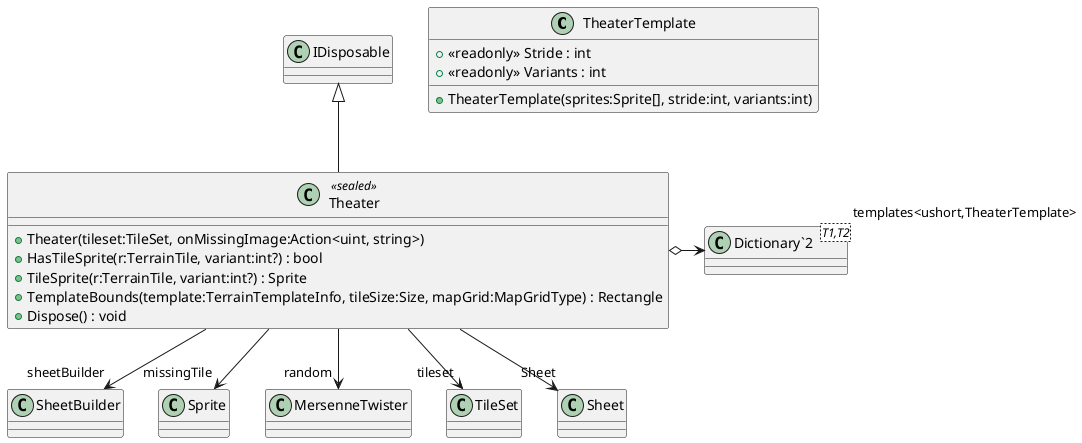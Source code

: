 @startuml
class TheaterTemplate {
    + <<readonly>> Stride : int
    + <<readonly>> Variants : int
    + TheaterTemplate(sprites:Sprite[], stride:int, variants:int)
}
class Theater <<sealed>> {
    + Theater(tileset:TileSet, onMissingImage:Action<uint, string>)
    + HasTileSprite(r:TerrainTile, variant:int?) : bool
    + TileSprite(r:TerrainTile, variant:int?) : Sprite
    + TemplateBounds(template:TerrainTemplateInfo, tileSize:Size, mapGrid:MapGridType) : Rectangle
    + Dispose() : void
}
class "Dictionary`2"<T1,T2> {
}
IDisposable <|-- Theater
Theater o-> "templates<ushort,TheaterTemplate>" "Dictionary`2"
Theater --> "sheetBuilder" SheetBuilder
Theater --> "missingTile" Sprite
Theater --> "random" MersenneTwister
Theater --> "tileset" TileSet
Theater --> "Sheet" Sheet
@enduml
